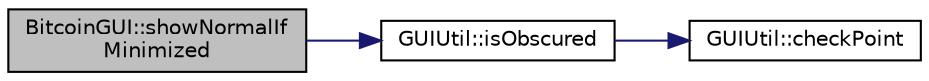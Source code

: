 digraph "BitcoinGUI::showNormalIfMinimized"
{
  edge [fontname="Helvetica",fontsize="10",labelfontname="Helvetica",labelfontsize="10"];
  node [fontname="Helvetica",fontsize="10",shape=record];
  rankdir="LR";
  Node249 [label="BitcoinGUI::showNormalIf\lMinimized",height=0.2,width=0.4,color="black", fillcolor="grey75", style="filled", fontcolor="black"];
  Node249 -> Node250 [color="midnightblue",fontsize="10",style="solid",fontname="Helvetica"];
  Node250 [label="GUIUtil::isObscured",height=0.2,width=0.4,color="black", fillcolor="white", style="filled",URL="$namespace_g_u_i_util.html#a0b7266e2b8e7de5f5fd1c7ddb9e5b637"];
  Node250 -> Node251 [color="midnightblue",fontsize="10",style="solid",fontname="Helvetica"];
  Node251 [label="GUIUtil::checkPoint",height=0.2,width=0.4,color="black", fillcolor="white", style="filled",URL="$namespace_g_u_i_util.html#ab2e7ef0aa9a1ad3f86d67a3f596b6fc4"];
}
